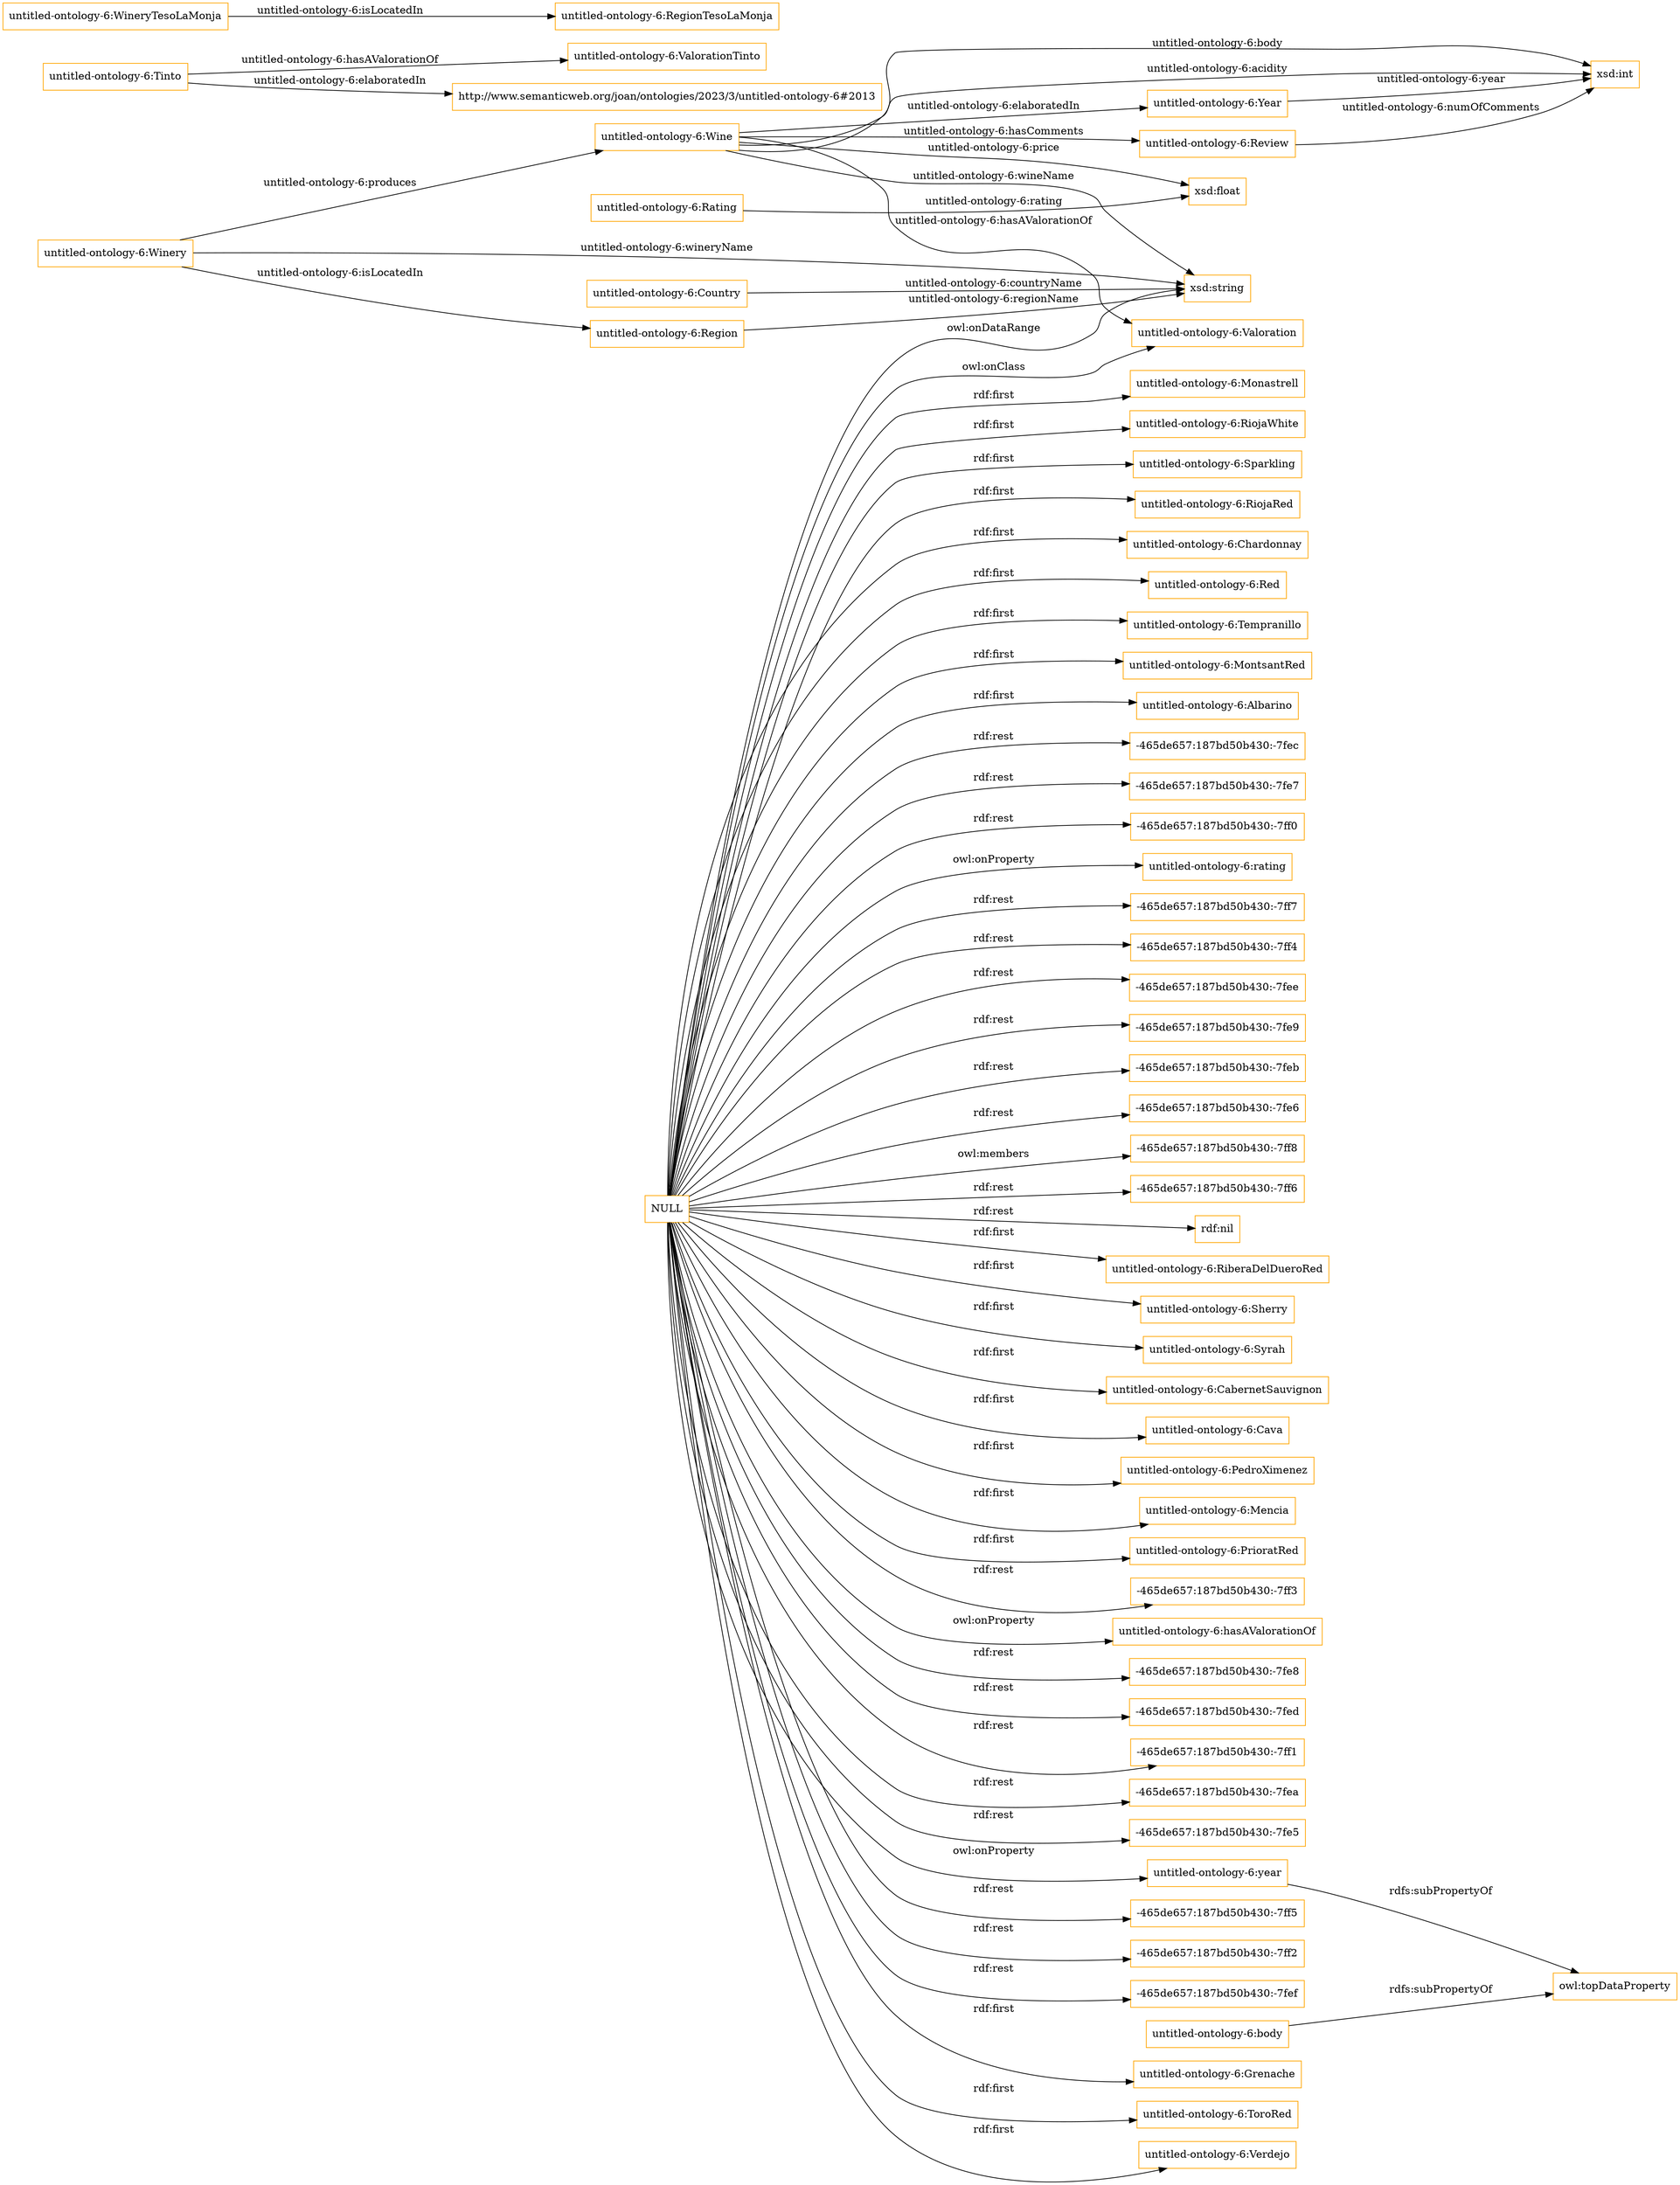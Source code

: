 digraph ar2dtool_diagram { 
rankdir=LR;
size="1501"
node [shape = rectangle, color="orange"]; "untitled-ontology-6:RiberaDelDueroRed" "untitled-ontology-6:Sherry" "untitled-ontology-6:Syrah" "untitled-ontology-6:CabernetSauvignon" "untitled-ontology-6:Cava" "untitled-ontology-6:Year" "untitled-ontology-6:Region" "untitled-ontology-6:PedroXimenez" "untitled-ontology-6:Mencia" "untitled-ontology-6:PrioratRed" "untitled-ontology-6:Review" "untitled-ontology-6:Valoration" "untitled-ontology-6:Grenache" "untitled-ontology-6:ToroRed" "untitled-ontology-6:Winery" "untitled-ontology-6:Verdejo" "untitled-ontology-6:Monastrell" "untitled-ontology-6:Country" "untitled-ontology-6:RiojaWhite" "untitled-ontology-6:Sparkling" "untitled-ontology-6:Wine" "untitled-ontology-6:RiojaRed" "untitled-ontology-6:Chardonnay" "untitled-ontology-6:Red" "untitled-ontology-6:Tempranillo" "untitled-ontology-6:MontsantRed" "untitled-ontology-6:Albarino" "untitled-ontology-6:Rating" ; /*classes style*/
	"NULL" -> "untitled-ontology-6:RiberaDelDueroRed" [ label = "rdf:first" ];
	"NULL" -> "untitled-ontology-6:ToroRed" [ label = "rdf:first" ];
	"NULL" -> "-465de657:187bd50b430:-7fec" [ label = "rdf:rest" ];
	"NULL" -> "-465de657:187bd50b430:-7fe7" [ label = "rdf:rest" ];
	"NULL" -> "-465de657:187bd50b430:-7ff0" [ label = "rdf:rest" ];
	"NULL" -> "untitled-ontology-6:rating" [ label = "owl:onProperty" ];
	"NULL" -> "-465de657:187bd50b430:-7ff7" [ label = "rdf:rest" ];
	"NULL" -> "untitled-ontology-6:CabernetSauvignon" [ label = "rdf:first" ];
	"NULL" -> "-465de657:187bd50b430:-7ff4" [ label = "rdf:rest" ];
	"NULL" -> "untitled-ontology-6:RiojaRed" [ label = "rdf:first" ];
	"NULL" -> "untitled-ontology-6:Sparkling" [ label = "rdf:first" ];
	"NULL" -> "untitled-ontology-6:Albarino" [ label = "rdf:first" ];
	"NULL" -> "-465de657:187bd50b430:-7fee" [ label = "rdf:rest" ];
	"NULL" -> "-465de657:187bd50b430:-7fe9" [ label = "rdf:rest" ];
	"NULL" -> "untitled-ontology-6:Chardonnay" [ label = "rdf:first" ];
	"NULL" -> "-465de657:187bd50b430:-7feb" [ label = "rdf:rest" ];
	"NULL" -> "-465de657:187bd50b430:-7fe6" [ label = "rdf:rest" ];
	"NULL" -> "untitled-ontology-6:Valoration" [ label = "owl:onClass" ];
	"NULL" -> "untitled-ontology-6:Monastrell" [ label = "rdf:first" ];
	"NULL" -> "-465de657:187bd50b430:-7ff8" [ label = "owl:members" ];
	"NULL" -> "untitled-ontology-6:Grenache" [ label = "rdf:first" ];
	"NULL" -> "-465de657:187bd50b430:-7ff6" [ label = "rdf:rest" ];
	"NULL" -> "untitled-ontology-6:Syrah" [ label = "rdf:first" ];
	"NULL" -> "untitled-ontology-6:Sherry" [ label = "rdf:first" ];
	"NULL" -> "rdf:nil" [ label = "rdf:rest" ];
	"NULL" -> "-465de657:187bd50b430:-7ff3" [ label = "rdf:rest" ];
	"NULL" -> "untitled-ontology-6:PedroXimenez" [ label = "rdf:first" ];
	"NULL" -> "untitled-ontology-6:Red" [ label = "rdf:first" ];
	"NULL" -> "untitled-ontology-6:hasAValorationOf" [ label = "owl:onProperty" ];
	"NULL" -> "untitled-ontology-6:MontsantRed" [ label = "rdf:first" ];
	"NULL" -> "-465de657:187bd50b430:-7fe8" [ label = "rdf:rest" ];
	"NULL" -> "-465de657:187bd50b430:-7fed" [ label = "rdf:rest" ];
	"NULL" -> "untitled-ontology-6:RiojaWhite" [ label = "rdf:first" ];
	"NULL" -> "-465de657:187bd50b430:-7ff1" [ label = "rdf:rest" ];
	"NULL" -> "-465de657:187bd50b430:-7fea" [ label = "rdf:rest" ];
	"NULL" -> "-465de657:187bd50b430:-7fe5" [ label = "rdf:rest" ];
	"NULL" -> "xsd:string" [ label = "owl:onDataRange" ];
	"NULL" -> "untitled-ontology-6:Tempranillo" [ label = "rdf:first" ];
	"NULL" -> "untitled-ontology-6:year" [ label = "owl:onProperty" ];
	"NULL" -> "untitled-ontology-6:Cava" [ label = "rdf:first" ];
	"NULL" -> "-465de657:187bd50b430:-7ff5" [ label = "rdf:rest" ];
	"NULL" -> "untitled-ontology-6:Mencia" [ label = "rdf:first" ];
	"NULL" -> "-465de657:187bd50b430:-7ff2" [ label = "rdf:rest" ];
	"NULL" -> "untitled-ontology-6:Verdejo" [ label = "rdf:first" ];
	"NULL" -> "-465de657:187bd50b430:-7fef" [ label = "rdf:rest" ];
	"NULL" -> "untitled-ontology-6:PrioratRed" [ label = "rdf:first" ];
	"untitled-ontology-6:year" -> "owl:topDataProperty" [ label = "rdfs:subPropertyOf" ];
	"untitled-ontology-6:Tinto" -> "untitled-ontology-6:ValorationTinto" [ label = "untitled-ontology-6:hasAValorationOf" ];
	"untitled-ontology-6:Tinto" -> "http://www.semanticweb.org/joan/ontologies/2023/3/untitled-ontology-6#2013" [ label = "untitled-ontology-6:elaboratedIn" ];
	"untitled-ontology-6:body" -> "owl:topDataProperty" [ label = "rdfs:subPropertyOf" ];
	"untitled-ontology-6:WineryTesoLaMonja" -> "untitled-ontology-6:RegionTesoLaMonja" [ label = "untitled-ontology-6:isLocatedIn" ];
	"untitled-ontology-6:Wine" -> "xsd:float" [ label = "untitled-ontology-6:price" ];
	"untitled-ontology-6:Wine" -> "untitled-ontology-6:Review" [ label = "untitled-ontology-6:hasComments" ];
	"untitled-ontology-6:Wine" -> "xsd:int" [ label = "untitled-ontology-6:body" ];
	"untitled-ontology-6:Wine" -> "untitled-ontology-6:Valoration" [ label = "untitled-ontology-6:hasAValorationOf" ];
	"untitled-ontology-6:Region" -> "xsd:string" [ label = "untitled-ontology-6:regionName" ];
	"untitled-ontology-6:Wine" -> "untitled-ontology-6:Year" [ label = "untitled-ontology-6:elaboratedIn" ];
	"untitled-ontology-6:Winery" -> "untitled-ontology-6:Wine" [ label = "untitled-ontology-6:produces" ];
	"untitled-ontology-6:Country" -> "xsd:string" [ label = "untitled-ontology-6:countryName" ];
	"untitled-ontology-6:Review" -> "xsd:int" [ label = "untitled-ontology-6:numOfComments" ];
	"untitled-ontology-6:Wine" -> "xsd:int" [ label = "untitled-ontology-6:acidity" ];
	"untitled-ontology-6:Rating" -> "xsd:float" [ label = "untitled-ontology-6:rating" ];
	"untitled-ontology-6:Wine" -> "xsd:string" [ label = "untitled-ontology-6:wineName" ];
	"untitled-ontology-6:Year" -> "xsd:int" [ label = "untitled-ontology-6:year" ];
	"untitled-ontology-6:Winery" -> "xsd:string" [ label = "untitled-ontology-6:wineryName" ];
	"untitled-ontology-6:Winery" -> "untitled-ontology-6:Region" [ label = "untitled-ontology-6:isLocatedIn" ];

}
